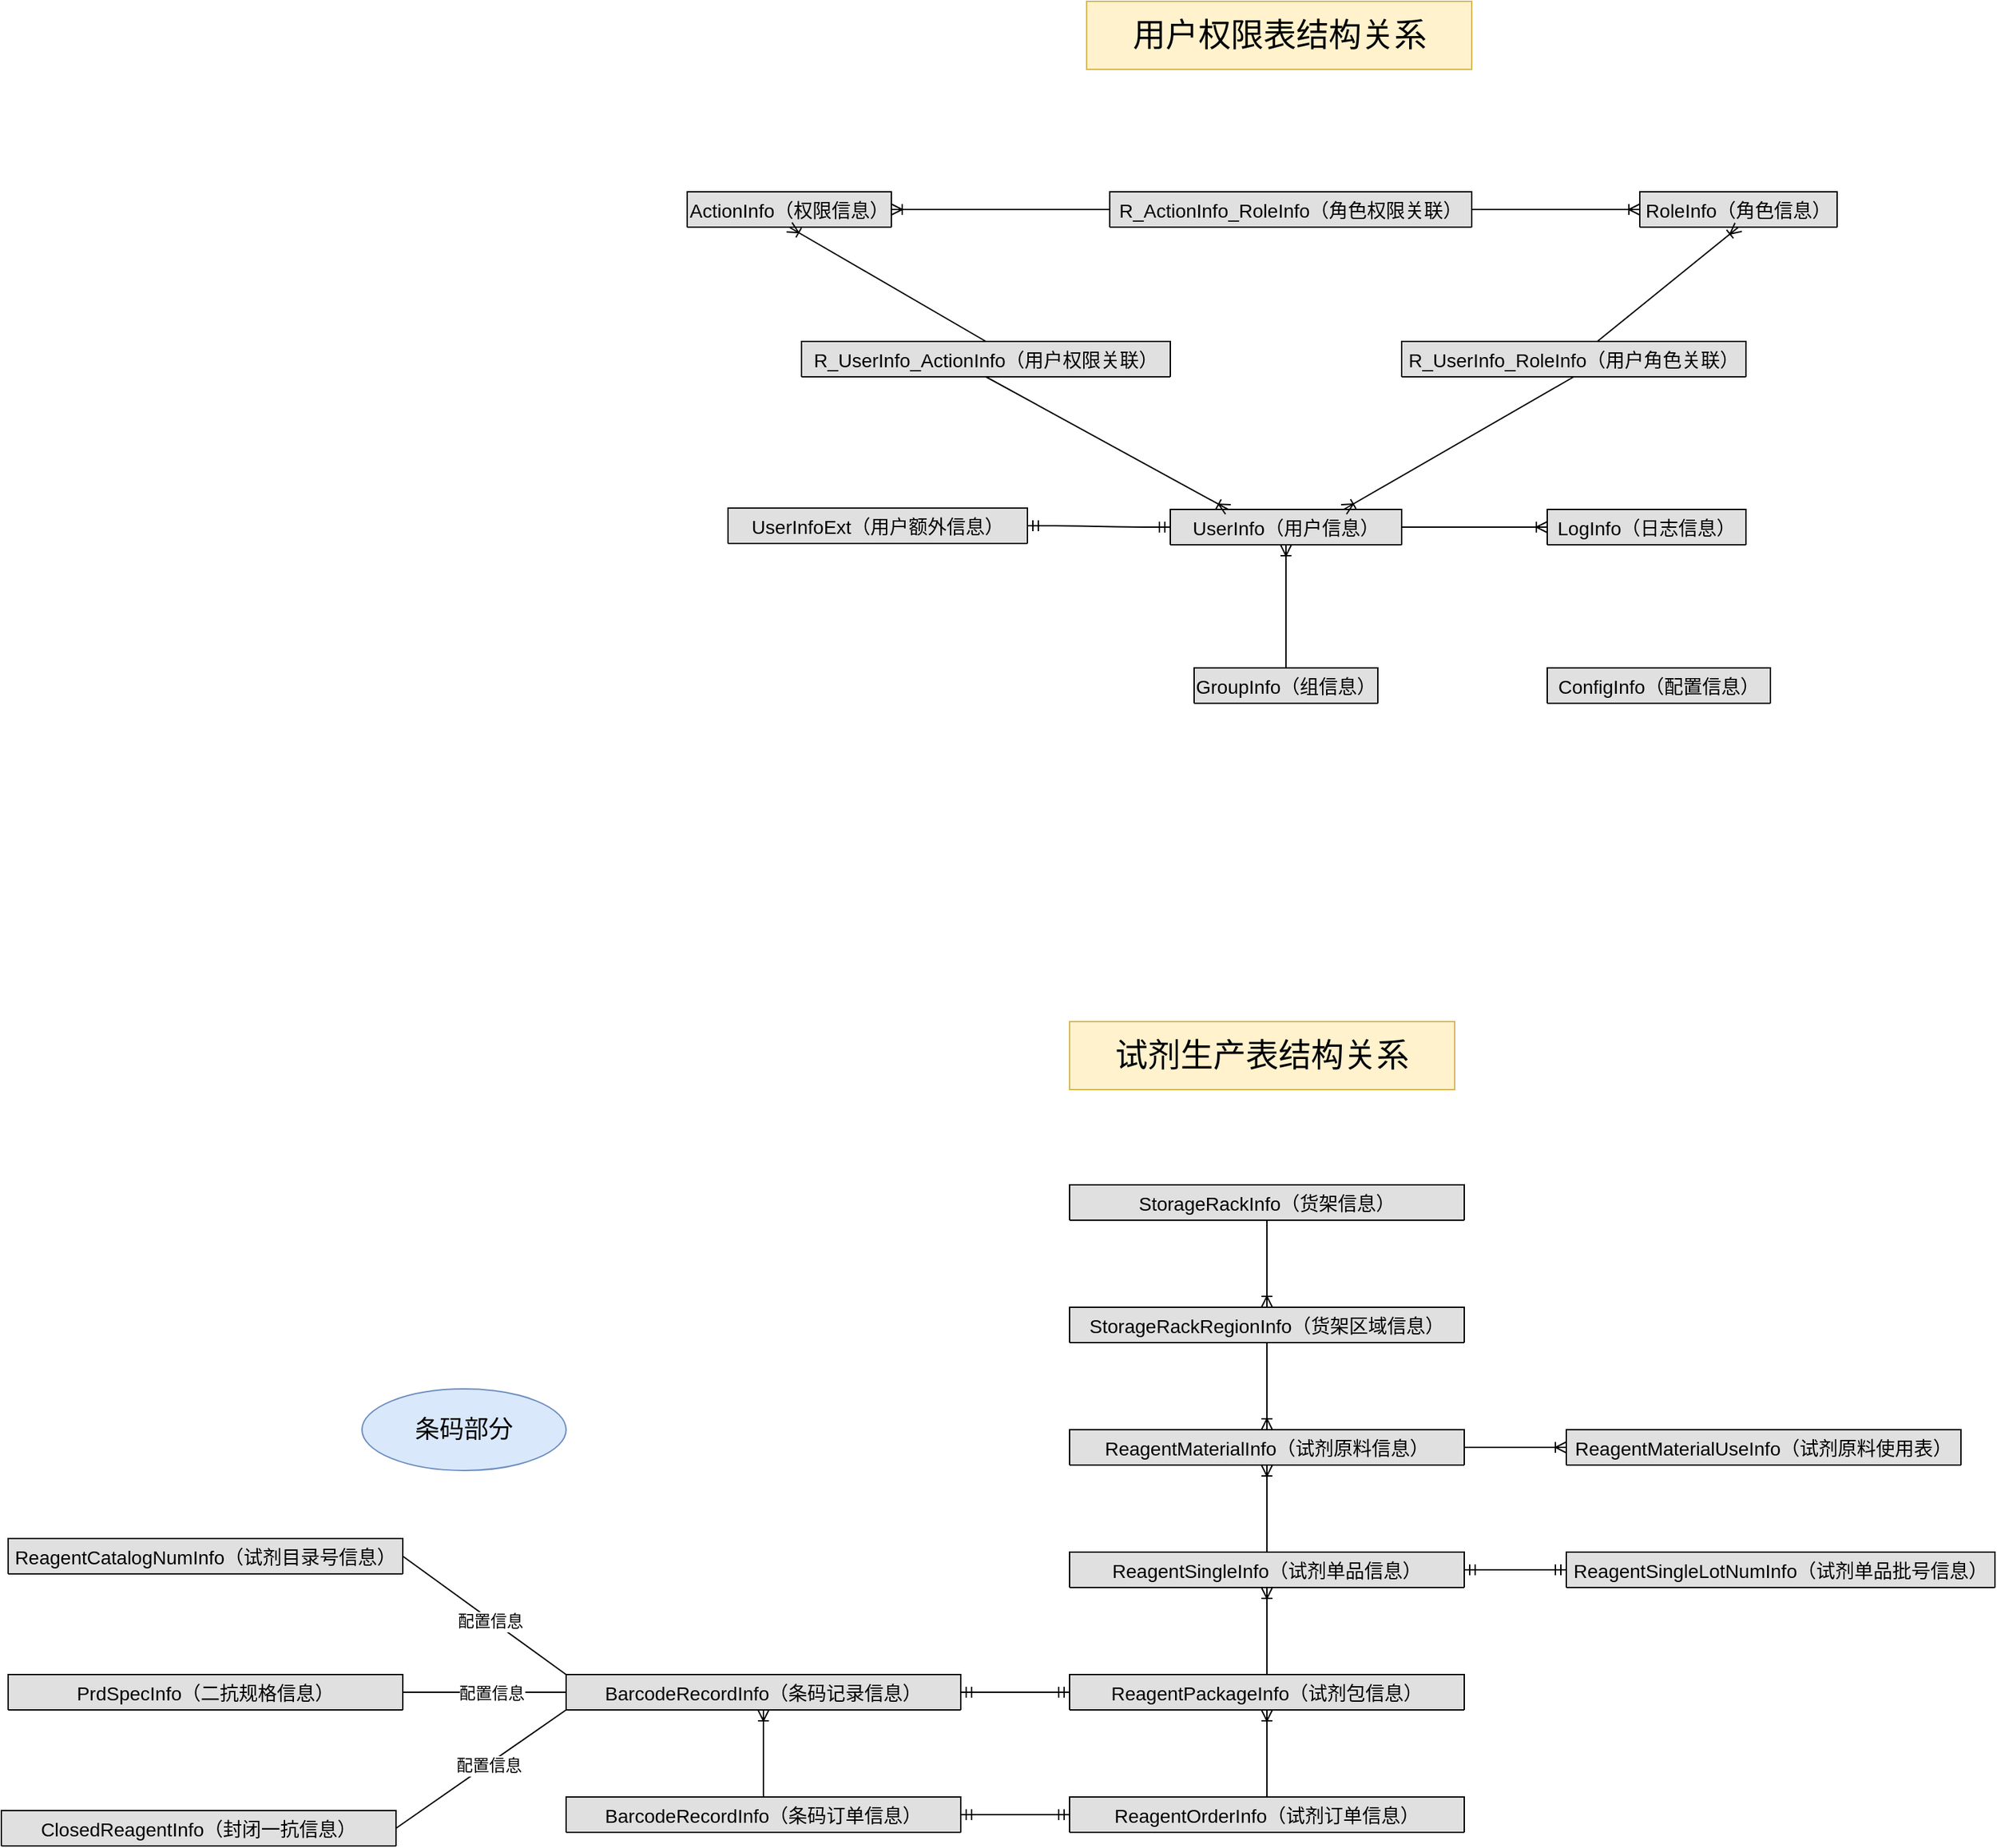 <mxfile version="12.5.5" type="github">
  <diagram id="uVdVUegfJ4Co0dEcWwCi" name="Page-1">
    <mxGraphModel dx="1607" dy="792" grid="1" gridSize="10" guides="1" tooltips="1" connect="1" arrows="1" fold="1" page="1" pageScale="1" pageWidth="3000" pageHeight="3000" math="0" shadow="0">
      <root>
        <mxCell id="0"/>
        <mxCell id="1" parent="0"/>
        <mxCell id="xN7cwKIfn4v0KPfY66kA-1" value="UserInfo（用户信息）" style="swimlane;fontStyle=0;childLayout=stackLayout;horizontal=1;startSize=26;fillColor=#e0e0e0;horizontalStack=0;resizeParent=1;resizeParentMax=0;resizeLast=0;collapsible=1;marginBottom=0;swimlaneFillColor=#ffffff;align=center;fontSize=14;" parent="1" vertex="1" collapsed="1">
          <mxGeometry x="969" y="693.5" width="170" height="26" as="geometry">
            <mxRectangle x="805" y="848" width="160" height="52" as="alternateBounds"/>
          </mxGeometry>
        </mxCell>
        <mxCell id="xN7cwKIfn4v0KPfY66kA-2" value="GroupInfo（组信息）" style="swimlane;fontStyle=0;childLayout=stackLayout;horizontal=1;startSize=26;fillColor=#e0e0e0;horizontalStack=0;resizeParent=1;resizeParentMax=0;resizeLast=0;collapsible=1;marginBottom=0;swimlaneFillColor=#ffffff;align=center;fontSize=14;" parent="1" vertex="1" collapsed="1">
          <mxGeometry x="986.5" y="810" width="135" height="26" as="geometry">
            <mxRectangle x="805" y="1056.5" width="160" height="52" as="alternateBounds"/>
          </mxGeometry>
        </mxCell>
        <mxCell id="xN7cwKIfn4v0KPfY66kA-3" value="ActionInfo（权限信息）" style="swimlane;fontStyle=0;childLayout=stackLayout;horizontal=1;startSize=26;fillColor=#e0e0e0;horizontalStack=0;resizeParent=1;resizeParentMax=0;resizeLast=0;collapsible=1;marginBottom=0;swimlaneFillColor=#ffffff;align=center;fontSize=14;" parent="1" vertex="1" collapsed="1">
          <mxGeometry x="614" y="460" width="150" height="26" as="geometry">
            <mxRectangle x="380" y="418" width="160" height="52" as="alternateBounds"/>
          </mxGeometry>
        </mxCell>
        <mxCell id="xN7cwKIfn4v0KPfY66kA-4" value="" style="fontSize=12;html=1;endArrow=ERoneToMany;entryX=0.5;entryY=1;entryDx=0;entryDy=0;exitX=0.5;exitY=0;exitDx=0;exitDy=0;" parent="1" source="xN7cwKIfn4v0KPfY66kA-2" target="xN7cwKIfn4v0KPfY66kA-1" edge="1">
          <mxGeometry width="100" height="100" relative="1" as="geometry">
            <mxPoint x="377" y="1068" as="sourcePoint"/>
            <mxPoint x="477" y="968" as="targetPoint"/>
          </mxGeometry>
        </mxCell>
        <mxCell id="xN7cwKIfn4v0KPfY66kA-5" value="RoleInfo（角色信息）" style="swimlane;fontStyle=0;childLayout=stackLayout;horizontal=1;startSize=26;fillColor=#e0e0e0;horizontalStack=0;resizeParent=1;resizeParentMax=0;resizeLast=0;collapsible=1;marginBottom=0;swimlaneFillColor=#ffffff;align=center;fontSize=14;" parent="1" vertex="1" collapsed="1">
          <mxGeometry x="1314" y="460" width="145" height="26" as="geometry">
            <mxRectangle x="1215" y="418" width="160" height="52" as="alternateBounds"/>
          </mxGeometry>
        </mxCell>
        <mxCell id="xN7cwKIfn4v0KPfY66kA-6" value="R_UserInfo_RoleInfo（用户角色关联）" style="swimlane;fontStyle=0;childLayout=stackLayout;horizontal=1;startSize=26;fillColor=#e0e0e0;horizontalStack=0;resizeParent=1;resizeParentMax=0;resizeLast=0;collapsible=1;marginBottom=0;swimlaneFillColor=#ffffff;align=center;fontSize=14;" parent="1" vertex="1" collapsed="1">
          <mxGeometry x="1139" y="570" width="253" height="26" as="geometry">
            <mxRectangle x="1055" y="615" width="160" height="52" as="alternateBounds"/>
          </mxGeometry>
        </mxCell>
        <mxCell id="xN7cwKIfn4v0KPfY66kA-7" value="" style="fontSize=12;html=1;endArrow=ERoneToMany;entryX=0.5;entryY=1;entryDx=0;entryDy=0;exitX=0.569;exitY=-0.005;exitDx=0;exitDy=0;exitPerimeter=0;" parent="1" source="xN7cwKIfn4v0KPfY66kA-6" target="xN7cwKIfn4v0KPfY66kA-5" edge="1">
          <mxGeometry width="100" height="100" relative="1" as="geometry">
            <mxPoint x="1198.5" y="878" as="sourcePoint"/>
            <mxPoint x="1198.5" y="721.5" as="targetPoint"/>
          </mxGeometry>
        </mxCell>
        <mxCell id="xN7cwKIfn4v0KPfY66kA-8" value="" style="fontSize=12;html=1;endArrow=ERoneToMany;entryX=0.75;entryY=0;entryDx=0;entryDy=0;exitX=0.5;exitY=1;exitDx=0;exitDy=0;" parent="1" source="xN7cwKIfn4v0KPfY66kA-6" target="xN7cwKIfn4v0KPfY66kA-1" edge="1">
          <mxGeometry width="100" height="100" relative="1" as="geometry">
            <mxPoint x="1285.04" y="579.74" as="sourcePoint"/>
            <mxPoint x="1469" y="435" as="targetPoint"/>
          </mxGeometry>
        </mxCell>
        <mxCell id="xN7cwKIfn4v0KPfY66kA-9" value="R_UserInfo_ActionInfo（用户权限关联）" style="swimlane;fontStyle=0;childLayout=stackLayout;horizontal=1;startSize=26;fillColor=#e0e0e0;horizontalStack=0;resizeParent=1;resizeParentMax=0;resizeLast=0;collapsible=1;marginBottom=0;swimlaneFillColor=#ffffff;align=center;fontSize=14;" parent="1" vertex="1" collapsed="1">
          <mxGeometry x="698" y="570" width="271" height="26" as="geometry">
            <mxRectangle x="440" y="615" width="290" height="52" as="alternateBounds"/>
          </mxGeometry>
        </mxCell>
        <mxCell id="xN7cwKIfn4v0KPfY66kA-10" value="" style="fontSize=12;html=1;endArrow=ERoneToMany;entryX=0.25;entryY=0;entryDx=0;entryDy=0;exitX=0.5;exitY=1;exitDx=0;exitDy=0;" parent="1" source="xN7cwKIfn4v0KPfY66kA-9" target="xN7cwKIfn4v0KPfY66kA-1" edge="1">
          <mxGeometry width="100" height="100" relative="1" as="geometry">
            <mxPoint x="1274" y="632" as="sourcePoint"/>
            <mxPoint x="1124" y="813" as="targetPoint"/>
          </mxGeometry>
        </mxCell>
        <mxCell id="xN7cwKIfn4v0KPfY66kA-11" value="" style="fontSize=12;html=1;endArrow=ERoneToMany;entryX=0.5;entryY=1;entryDx=0;entryDy=0;exitX=0.5;exitY=0;exitDx=0;exitDy=0;" parent="1" source="xN7cwKIfn4v0KPfY66kA-9" target="xN7cwKIfn4v0KPfY66kA-3" edge="1">
          <mxGeometry width="100" height="100" relative="1" as="geometry">
            <mxPoint x="1415.04" y="653.74" as="sourcePoint"/>
            <mxPoint x="1599" y="509" as="targetPoint"/>
          </mxGeometry>
        </mxCell>
        <mxCell id="xN7cwKIfn4v0KPfY66kA-12" value="R_ActionInfo_RoleInfo（角色权限关联）" style="swimlane;fontStyle=0;childLayout=stackLayout;horizontal=1;startSize=26;fillColor=#e0e0e0;horizontalStack=0;resizeParent=1;resizeParentMax=0;resizeLast=0;collapsible=1;marginBottom=0;swimlaneFillColor=#ffffff;align=center;fontSize=14;" parent="1" vertex="1" collapsed="1">
          <mxGeometry x="924.5" y="460" width="266" height="26" as="geometry">
            <mxRectangle x="800" y="430" width="170" height="52" as="alternateBounds"/>
          </mxGeometry>
        </mxCell>
        <mxCell id="xN7cwKIfn4v0KPfY66kA-13" value="" style="fontSize=12;html=1;endArrow=ERoneToMany;entryX=1;entryY=0.5;entryDx=0;entryDy=0;exitX=0;exitY=0.5;exitDx=0;exitDy=0;" parent="1" source="xN7cwKIfn4v0KPfY66kA-12" target="xN7cwKIfn4v0KPfY66kA-3" edge="1">
          <mxGeometry width="100" height="100" relative="1" as="geometry">
            <mxPoint x="809" y="655" as="sourcePoint"/>
            <mxPoint x="634" y="510" as="targetPoint"/>
          </mxGeometry>
        </mxCell>
        <mxCell id="xN7cwKIfn4v0KPfY66kA-14" value="" style="fontSize=12;html=1;endArrow=ERoneToMany;entryX=0;entryY=0.5;entryDx=0;entryDy=0;exitX=1;exitY=0.5;exitDx=0;exitDy=0;" parent="1" source="xN7cwKIfn4v0KPfY66kA-12" target="xN7cwKIfn4v0KPfY66kA-5" edge="1">
          <mxGeometry width="100" height="100" relative="1" as="geometry">
            <mxPoint x="974" y="484" as="sourcePoint"/>
            <mxPoint x="714" y="484" as="targetPoint"/>
          </mxGeometry>
        </mxCell>
        <mxCell id="xN7cwKIfn4v0KPfY66kA-15" value="UserInfoExt（用户额外信息）" style="swimlane;fontStyle=0;childLayout=stackLayout;horizontal=1;startSize=26;fillColor=#e0e0e0;horizontalStack=0;resizeParent=1;resizeParentMax=0;resizeLast=0;collapsible=1;marginBottom=0;swimlaneFillColor=#ffffff;align=center;fontSize=14;" parent="1" vertex="1" collapsed="1">
          <mxGeometry x="644" y="692.5" width="220" height="26" as="geometry">
            <mxRectangle x="350" y="845" width="190" height="55" as="alternateBounds"/>
          </mxGeometry>
        </mxCell>
        <mxCell id="xN7cwKIfn4v0KPfY66kA-16" value="" style="edgeStyle=entityRelationEdgeStyle;fontSize=12;html=1;endArrow=ERmandOne;startArrow=ERmandOne;entryX=0;entryY=0.5;entryDx=0;entryDy=0;exitX=1;exitY=0.5;exitDx=0;exitDy=0;" parent="1" source="xN7cwKIfn4v0KPfY66kA-15" target="xN7cwKIfn4v0KPfY66kA-1" edge="1">
          <mxGeometry width="100" height="100" relative="1" as="geometry">
            <mxPoint x="464" y="1058.5" as="sourcePoint"/>
            <mxPoint x="564" y="958.5" as="targetPoint"/>
          </mxGeometry>
        </mxCell>
        <mxCell id="xN7cwKIfn4v0KPfY66kA-17" value="&lt;font style=&quot;font-size: 24px&quot;&gt;用户权限表结构关系&lt;/font&gt;" style="text;html=1;strokeColor=#d6b656;fillColor=#fff2cc;align=center;verticalAlign=middle;whiteSpace=wrap;rounded=0;" parent="1" vertex="1">
          <mxGeometry x="907.5" y="320" width="283" height="50" as="geometry"/>
        </mxCell>
        <mxCell id="xN7cwKIfn4v0KPfY66kA-18" value="LogInfo（日志信息）" style="swimlane;fontStyle=0;childLayout=stackLayout;horizontal=1;startSize=26;fillColor=#e0e0e0;horizontalStack=0;resizeParent=1;resizeParentMax=0;resizeLast=0;collapsible=1;marginBottom=0;swimlaneFillColor=#ffffff;align=center;fontSize=14;" parent="1" vertex="1" collapsed="1">
          <mxGeometry x="1246" y="693.5" width="146" height="26" as="geometry">
            <mxRectangle x="1215" y="846.5" width="160" height="55" as="alternateBounds"/>
          </mxGeometry>
        </mxCell>
        <mxCell id="n2ARnpzjk5nC_u5jBv1w-1" value="ReagentCatalogNumInfo（试剂目录号信息）" style="swimlane;fontStyle=0;childLayout=stackLayout;horizontal=1;startSize=26;fillColor=#e0e0e0;horizontalStack=0;resizeParent=1;resizeParentMax=0;resizeLast=0;collapsible=1;marginBottom=0;swimlaneFillColor=#ffffff;align=center;fontSize=14;" vertex="1" collapsed="1" parent="1">
          <mxGeometry x="115" y="1450" width="290" height="26" as="geometry">
            <mxRectangle x="320" y="1150" width="190" height="52" as="alternateBounds"/>
          </mxGeometry>
        </mxCell>
        <mxCell id="n2ARnpzjk5nC_u5jBv1w-5" value="PrdSpecInfo（二抗规格信息）" style="swimlane;fontStyle=0;childLayout=stackLayout;horizontal=1;startSize=26;fillColor=#e0e0e0;horizontalStack=0;resizeParent=1;resizeParentMax=0;resizeLast=0;collapsible=1;marginBottom=0;swimlaneFillColor=#ffffff;align=center;fontSize=14;" vertex="1" collapsed="1" parent="1">
          <mxGeometry x="115" y="1550" width="290" height="26" as="geometry">
            <mxRectangle x="320" y="1150" width="190" height="52" as="alternateBounds"/>
          </mxGeometry>
        </mxCell>
        <mxCell id="n2ARnpzjk5nC_u5jBv1w-7" value="ClosedReagentInfo（封闭一抗信息）" style="swimlane;fontStyle=0;childLayout=stackLayout;horizontal=1;startSize=26;fillColor=#e0e0e0;horizontalStack=0;resizeParent=1;resizeParentMax=0;resizeLast=0;collapsible=1;marginBottom=0;swimlaneFillColor=#ffffff;align=center;fontSize=14;" vertex="1" collapsed="1" parent="1">
          <mxGeometry x="110" y="1650" width="290" height="26" as="geometry">
            <mxRectangle x="320" y="1150" width="190" height="52" as="alternateBounds"/>
          </mxGeometry>
        </mxCell>
        <mxCell id="n2ARnpzjk5nC_u5jBv1w-8" value="BarcodeRecordInfo（条码记录信息）" style="swimlane;fontStyle=0;childLayout=stackLayout;horizontal=1;startSize=26;fillColor=#e0e0e0;horizontalStack=0;resizeParent=1;resizeParentMax=0;resizeLast=0;collapsible=1;marginBottom=0;swimlaneFillColor=#ffffff;align=center;fontSize=14;" vertex="1" collapsed="1" parent="1">
          <mxGeometry x="525" y="1550" width="290" height="26" as="geometry">
            <mxRectangle x="320" y="1150" width="190" height="52" as="alternateBounds"/>
          </mxGeometry>
        </mxCell>
        <mxCell id="n2ARnpzjk5nC_u5jBv1w-9" value="" style="endArrow=none;html=1;rounded=0;exitX=1;exitY=0.5;exitDx=0;exitDy=0;entryX=0;entryY=0;entryDx=0;entryDy=0;" edge="1" parent="1" source="n2ARnpzjk5nC_u5jBv1w-1" target="n2ARnpzjk5nC_u5jBv1w-8">
          <mxGeometry relative="1" as="geometry">
            <mxPoint x="365" y="1530" as="sourcePoint"/>
            <mxPoint x="525" y="1530" as="targetPoint"/>
            <Array as="points"/>
          </mxGeometry>
        </mxCell>
        <mxCell id="n2ARnpzjk5nC_u5jBv1w-10" value="配置信息" style="text;html=1;align=center;verticalAlign=middle;resizable=0;points=[];labelBackgroundColor=#ffffff;" vertex="1" connectable="0" parent="n2ARnpzjk5nC_u5jBv1w-9">
          <mxGeometry x="0.08" y="-1" relative="1" as="geometry">
            <mxPoint as="offset"/>
          </mxGeometry>
        </mxCell>
        <mxCell id="n2ARnpzjk5nC_u5jBv1w-11" value="" style="endArrow=none;html=1;rounded=0;exitX=1;exitY=0.5;exitDx=0;exitDy=0;entryX=0;entryY=0.5;entryDx=0;entryDy=0;" edge="1" parent="1" source="n2ARnpzjk5nC_u5jBv1w-5" target="n2ARnpzjk5nC_u5jBv1w-8">
          <mxGeometry relative="1" as="geometry">
            <mxPoint x="415" y="1473" as="sourcePoint"/>
            <mxPoint x="515" y="1560" as="targetPoint"/>
            <Array as="points"/>
          </mxGeometry>
        </mxCell>
        <mxCell id="n2ARnpzjk5nC_u5jBv1w-12" value="配置信息" style="text;html=1;align=center;verticalAlign=middle;resizable=0;points=[];labelBackgroundColor=#ffffff;" vertex="1" connectable="0" parent="n2ARnpzjk5nC_u5jBv1w-11">
          <mxGeometry x="0.08" y="-1" relative="1" as="geometry">
            <mxPoint as="offset"/>
          </mxGeometry>
        </mxCell>
        <mxCell id="n2ARnpzjk5nC_u5jBv1w-13" value="" style="endArrow=none;html=1;rounded=0;exitX=1;exitY=0.5;exitDx=0;exitDy=0;entryX=0;entryY=1;entryDx=0;entryDy=0;" edge="1" parent="1" source="n2ARnpzjk5nC_u5jBv1w-7" target="n2ARnpzjk5nC_u5jBv1w-8">
          <mxGeometry relative="1" as="geometry">
            <mxPoint x="415" y="1573" as="sourcePoint"/>
            <mxPoint x="535" y="1573" as="targetPoint"/>
            <Array as="points"/>
          </mxGeometry>
        </mxCell>
        <mxCell id="n2ARnpzjk5nC_u5jBv1w-14" value="配置信息" style="text;html=1;align=center;verticalAlign=middle;resizable=0;points=[];labelBackgroundColor=#ffffff;" vertex="1" connectable="0" parent="n2ARnpzjk5nC_u5jBv1w-13">
          <mxGeometry x="0.08" y="-1" relative="1" as="geometry">
            <mxPoint as="offset"/>
          </mxGeometry>
        </mxCell>
        <mxCell id="n2ARnpzjk5nC_u5jBv1w-15" value="&lt;font style=&quot;font-size: 24px&quot;&gt;试剂生产表结构关系&lt;/font&gt;" style="text;html=1;strokeColor=#d6b656;fillColor=#fff2cc;align=center;verticalAlign=middle;whiteSpace=wrap;rounded=0;" vertex="1" parent="1">
          <mxGeometry x="895" y="1070" width="283" height="50" as="geometry"/>
        </mxCell>
        <mxCell id="n2ARnpzjk5nC_u5jBv1w-16" value="StorageRackInfo（货架信息）" style="swimlane;fontStyle=0;childLayout=stackLayout;horizontal=1;startSize=26;fillColor=#e0e0e0;horizontalStack=0;resizeParent=1;resizeParentMax=0;resizeLast=0;collapsible=1;marginBottom=0;swimlaneFillColor=#ffffff;align=center;fontSize=14;" vertex="1" collapsed="1" parent="1">
          <mxGeometry x="895" y="1190" width="290" height="26" as="geometry">
            <mxRectangle x="320" y="1150" width="190" height="52" as="alternateBounds"/>
          </mxGeometry>
        </mxCell>
        <mxCell id="n2ARnpzjk5nC_u5jBv1w-17" value="StorageRackRegionInfo（货架区域信息）" style="swimlane;fontStyle=0;childLayout=stackLayout;horizontal=1;startSize=26;fillColor=#e0e0e0;horizontalStack=0;resizeParent=1;resizeParentMax=0;resizeLast=0;collapsible=1;marginBottom=0;swimlaneFillColor=#ffffff;align=center;fontSize=14;" vertex="1" collapsed="1" parent="1">
          <mxGeometry x="895" y="1280" width="290" height="26" as="geometry">
            <mxRectangle x="320" y="1150" width="190" height="52" as="alternateBounds"/>
          </mxGeometry>
        </mxCell>
        <mxCell id="n2ARnpzjk5nC_u5jBv1w-19" value="ReagentMaterialInfo（试剂原料信息）" style="swimlane;fontStyle=0;childLayout=stackLayout;horizontal=1;startSize=26;fillColor=#e0e0e0;horizontalStack=0;resizeParent=1;resizeParentMax=0;resizeLast=0;collapsible=1;marginBottom=0;swimlaneFillColor=#ffffff;align=center;fontSize=14;" vertex="1" collapsed="1" parent="1">
          <mxGeometry x="895" y="1370" width="290" height="26" as="geometry">
            <mxRectangle x="320" y="1150" width="190" height="52" as="alternateBounds"/>
          </mxGeometry>
        </mxCell>
        <mxCell id="n2ARnpzjk5nC_u5jBv1w-20" value="ReagentMaterialUseInfo（试剂原料使用表）" style="swimlane;fontStyle=0;childLayout=stackLayout;horizontal=1;startSize=26;fillColor=#e0e0e0;horizontalStack=0;resizeParent=1;resizeParentMax=0;resizeLast=0;collapsible=1;marginBottom=0;swimlaneFillColor=#ffffff;align=center;fontSize=14;" vertex="1" collapsed="1" parent="1">
          <mxGeometry x="1260" y="1370" width="290" height="26" as="geometry">
            <mxRectangle x="320" y="1150" width="190" height="52" as="alternateBounds"/>
          </mxGeometry>
        </mxCell>
        <mxCell id="n2ARnpzjk5nC_u5jBv1w-22" value="ReagentSingleInfo（试剂单品信息）" style="swimlane;fontStyle=0;childLayout=stackLayout;horizontal=1;startSize=26;fillColor=#e0e0e0;horizontalStack=0;resizeParent=1;resizeParentMax=0;resizeLast=0;collapsible=1;marginBottom=0;swimlaneFillColor=#ffffff;align=center;fontSize=14;" vertex="1" collapsed="1" parent="1">
          <mxGeometry x="895" y="1460" width="290" height="26" as="geometry">
            <mxRectangle x="320" y="1150" width="190" height="52" as="alternateBounds"/>
          </mxGeometry>
        </mxCell>
        <mxCell id="n2ARnpzjk5nC_u5jBv1w-23" value="ReagentSingleLotNumInfo（试剂单品批号信息）" style="swimlane;fontStyle=0;childLayout=stackLayout;horizontal=1;startSize=26;fillColor=#e0e0e0;horizontalStack=0;resizeParent=1;resizeParentMax=0;resizeLast=0;collapsible=1;marginBottom=0;swimlaneFillColor=#ffffff;align=center;fontSize=14;" vertex="1" collapsed="1" parent="1">
          <mxGeometry x="1260" y="1460" width="315" height="26" as="geometry">
            <mxRectangle x="320" y="1150" width="190" height="52" as="alternateBounds"/>
          </mxGeometry>
        </mxCell>
        <mxCell id="n2ARnpzjk5nC_u5jBv1w-24" value="ReagentPackageInfo（试剂包信息）" style="swimlane;fontStyle=0;childLayout=stackLayout;horizontal=1;startSize=26;fillColor=#e0e0e0;horizontalStack=0;resizeParent=1;resizeParentMax=0;resizeLast=0;collapsible=1;marginBottom=0;swimlaneFillColor=#ffffff;align=center;fontSize=14;" vertex="1" collapsed="1" parent="1">
          <mxGeometry x="895" y="1550" width="290" height="26" as="geometry">
            <mxRectangle x="320" y="1150" width="190" height="52" as="alternateBounds"/>
          </mxGeometry>
        </mxCell>
        <mxCell id="n2ARnpzjk5nC_u5jBv1w-25" value="ReagentOrderInfo（试剂订单信息）" style="swimlane;fontStyle=0;childLayout=stackLayout;horizontal=1;startSize=26;fillColor=#e0e0e0;horizontalStack=0;resizeParent=1;resizeParentMax=0;resizeLast=0;collapsible=1;marginBottom=0;swimlaneFillColor=#ffffff;align=center;fontSize=14;" vertex="1" collapsed="1" parent="1">
          <mxGeometry x="895" y="1640" width="290" height="26" as="geometry">
            <mxRectangle x="320" y="1150" width="190" height="52" as="alternateBounds"/>
          </mxGeometry>
        </mxCell>
        <mxCell id="n2ARnpzjk5nC_u5jBv1w-26" value="" style="fontSize=12;html=1;endArrow=ERoneToMany;exitX=0.5;exitY=1;exitDx=0;exitDy=0;entryX=0.5;entryY=0;entryDx=0;entryDy=0;" edge="1" parent="1" source="n2ARnpzjk5nC_u5jBv1w-16" target="n2ARnpzjk5nC_u5jBv1w-17">
          <mxGeometry width="100" height="100" relative="1" as="geometry">
            <mxPoint x="795" y="1790" as="sourcePoint"/>
            <mxPoint x="895" y="1690" as="targetPoint"/>
          </mxGeometry>
        </mxCell>
        <mxCell id="n2ARnpzjk5nC_u5jBv1w-27" value="" style="fontSize=12;html=1;endArrow=ERoneToMany;entryX=0.5;entryY=0;entryDx=0;entryDy=0;exitX=0.5;exitY=1;exitDx=0;exitDy=0;" edge="1" parent="1" source="n2ARnpzjk5nC_u5jBv1w-17" target="n2ARnpzjk5nC_u5jBv1w-19">
          <mxGeometry width="100" height="100" relative="1" as="geometry">
            <mxPoint x="1145.5" y="1332" as="sourcePoint"/>
            <mxPoint x="1145" y="1396" as="targetPoint"/>
          </mxGeometry>
        </mxCell>
        <mxCell id="n2ARnpzjk5nC_u5jBv1w-29" value="" style="fontSize=12;html=1;endArrow=ERoneToMany;entryX=0.5;entryY=1;entryDx=0;entryDy=0;exitX=0.5;exitY=0;exitDx=0;exitDy=0;" edge="1" parent="1" source="n2ARnpzjk5nC_u5jBv1w-22" target="n2ARnpzjk5nC_u5jBv1w-19">
          <mxGeometry width="100" height="100" relative="1" as="geometry">
            <mxPoint x="1245" y="1332" as="sourcePoint"/>
            <mxPoint x="1245" y="1396" as="targetPoint"/>
          </mxGeometry>
        </mxCell>
        <mxCell id="n2ARnpzjk5nC_u5jBv1w-30" value="" style="fontSize=12;html=1;endArrow=ERoneToMany;entryX=0.5;entryY=1;entryDx=0;entryDy=0;exitX=0.5;exitY=0;exitDx=0;exitDy=0;" edge="1" parent="1" source="n2ARnpzjk5nC_u5jBv1w-24" target="n2ARnpzjk5nC_u5jBv1w-22">
          <mxGeometry width="100" height="100" relative="1" as="geometry">
            <mxPoint x="1115" y="1574" as="sourcePoint"/>
            <mxPoint x="1115" y="1510" as="targetPoint"/>
          </mxGeometry>
        </mxCell>
        <mxCell id="n2ARnpzjk5nC_u5jBv1w-31" value="" style="fontSize=12;html=1;endArrow=ERoneToMany;entryX=0.5;entryY=1;entryDx=0;entryDy=0;exitX=0.5;exitY=0;exitDx=0;exitDy=0;" edge="1" parent="1" source="n2ARnpzjk5nC_u5jBv1w-25" target="n2ARnpzjk5nC_u5jBv1w-24">
          <mxGeometry width="100" height="100" relative="1" as="geometry">
            <mxPoint x="1218.5" y="1576" as="sourcePoint"/>
            <mxPoint x="1218.5" y="1512" as="targetPoint"/>
          </mxGeometry>
        </mxCell>
        <mxCell id="n2ARnpzjk5nC_u5jBv1w-32" value="" style="fontSize=12;html=1;endArrow=ERoneToMany;exitX=1;exitY=0.5;exitDx=0;exitDy=0;entryX=0;entryY=0.5;entryDx=0;entryDy=0;" edge="1" parent="1" source="n2ARnpzjk5nC_u5jBv1w-19" target="n2ARnpzjk5nC_u5jBv1w-20">
          <mxGeometry width="100" height="100" relative="1" as="geometry">
            <mxPoint x="1265" y="1320" as="sourcePoint"/>
            <mxPoint x="1265" y="1384" as="targetPoint"/>
          </mxGeometry>
        </mxCell>
        <mxCell id="n2ARnpzjk5nC_u5jBv1w-35" value="" style="edgeStyle=entityRelationEdgeStyle;fontSize=12;html=1;endArrow=ERmandOne;startArrow=ERmandOne;entryX=0;entryY=0.5;entryDx=0;entryDy=0;exitX=1;exitY=0.5;exitDx=0;exitDy=0;" edge="1" parent="1" source="n2ARnpzjk5nC_u5jBv1w-22" target="n2ARnpzjk5nC_u5jBv1w-23">
          <mxGeometry width="100" height="100" relative="1" as="geometry">
            <mxPoint x="795" y="1790" as="sourcePoint"/>
            <mxPoint x="895" y="1690" as="targetPoint"/>
          </mxGeometry>
        </mxCell>
        <mxCell id="n2ARnpzjk5nC_u5jBv1w-38" value="" style="edgeStyle=entityRelationEdgeStyle;fontSize=12;html=1;endArrow=ERmandOne;startArrow=ERmandOne;entryX=0;entryY=0.5;entryDx=0;entryDy=0;exitX=1;exitY=0.5;exitDx=0;exitDy=0;" edge="1" parent="1" source="n2ARnpzjk5nC_u5jBv1w-8" target="n2ARnpzjk5nC_u5jBv1w-24">
          <mxGeometry width="100" height="100" relative="1" as="geometry">
            <mxPoint x="790" y="1563" as="sourcePoint"/>
            <mxPoint x="875" y="1620" as="targetPoint"/>
          </mxGeometry>
        </mxCell>
        <mxCell id="n2ARnpzjk5nC_u5jBv1w-42" value="" style="fontSize=12;html=1;endArrow=ERoneToMany;exitX=1;exitY=0.5;exitDx=0;exitDy=0;entryX=0;entryY=0.5;entryDx=0;entryDy=0;" edge="1" parent="1" source="xN7cwKIfn4v0KPfY66kA-1" target="xN7cwKIfn4v0KPfY66kA-18">
          <mxGeometry width="100" height="100" relative="1" as="geometry">
            <mxPoint x="1257" y="606" as="sourcePoint"/>
            <mxPoint x="1284" y="713" as="targetPoint"/>
          </mxGeometry>
        </mxCell>
        <mxCell id="n2ARnpzjk5nC_u5jBv1w-43" value="ConfigInfo（配置信息）" style="swimlane;fontStyle=0;childLayout=stackLayout;horizontal=1;startSize=26;fillColor=#e0e0e0;horizontalStack=0;resizeParent=1;resizeParentMax=0;resizeLast=0;collapsible=1;marginBottom=0;swimlaneFillColor=#ffffff;align=center;fontSize=14;" vertex="1" collapsed="1" parent="1">
          <mxGeometry x="1246" y="810" width="164" height="26" as="geometry">
            <mxRectangle x="1215" y="846.5" width="160" height="55" as="alternateBounds"/>
          </mxGeometry>
        </mxCell>
        <mxCell id="n2ARnpzjk5nC_u5jBv1w-45" value="BarcodeRecordInfo（条码订单信息）" style="swimlane;fontStyle=0;childLayout=stackLayout;horizontal=1;startSize=26;fillColor=#e0e0e0;horizontalStack=0;resizeParent=1;resizeParentMax=0;resizeLast=0;collapsible=1;marginBottom=0;swimlaneFillColor=#ffffff;align=center;fontSize=14;" vertex="1" collapsed="1" parent="1">
          <mxGeometry x="525" y="1640" width="290" height="26" as="geometry">
            <mxRectangle x="320" y="1150" width="190" height="52" as="alternateBounds"/>
          </mxGeometry>
        </mxCell>
        <mxCell id="n2ARnpzjk5nC_u5jBv1w-46" value="" style="fontSize=12;html=1;endArrow=ERoneToMany;entryX=0.5;entryY=1;entryDx=0;entryDy=0;exitX=0.5;exitY=0;exitDx=0;exitDy=0;" edge="1" parent="1" source="n2ARnpzjk5nC_u5jBv1w-45" target="n2ARnpzjk5nC_u5jBv1w-8">
          <mxGeometry width="100" height="100" relative="1" as="geometry">
            <mxPoint x="855" y="1586" as="sourcePoint"/>
            <mxPoint x="855" y="1650" as="targetPoint"/>
          </mxGeometry>
        </mxCell>
        <mxCell id="n2ARnpzjk5nC_u5jBv1w-47" value="" style="edgeStyle=entityRelationEdgeStyle;fontSize=12;html=1;endArrow=ERmandOne;startArrow=ERmandOne;entryX=0;entryY=0.5;entryDx=0;entryDy=0;exitX=1;exitY=0.5;exitDx=0;exitDy=0;" edge="1" parent="1" source="n2ARnpzjk5nC_u5jBv1w-45" target="n2ARnpzjk5nC_u5jBv1w-25">
          <mxGeometry width="100" height="100" relative="1" as="geometry">
            <mxPoint x="800" y="1573" as="sourcePoint"/>
            <mxPoint x="905" y="1573" as="targetPoint"/>
          </mxGeometry>
        </mxCell>
        <mxCell id="n2ARnpzjk5nC_u5jBv1w-57" value="&lt;font style=&quot;font-size: 18px&quot;&gt;条码部分&lt;/font&gt;" style="ellipse;whiteSpace=wrap;html=1;align=center;fillColor=#dae8fc;strokeColor=#6c8ebf;" vertex="1" parent="1">
          <mxGeometry x="375" y="1340" width="150" height="60" as="geometry"/>
        </mxCell>
      </root>
    </mxGraphModel>
  </diagram>
</mxfile>
